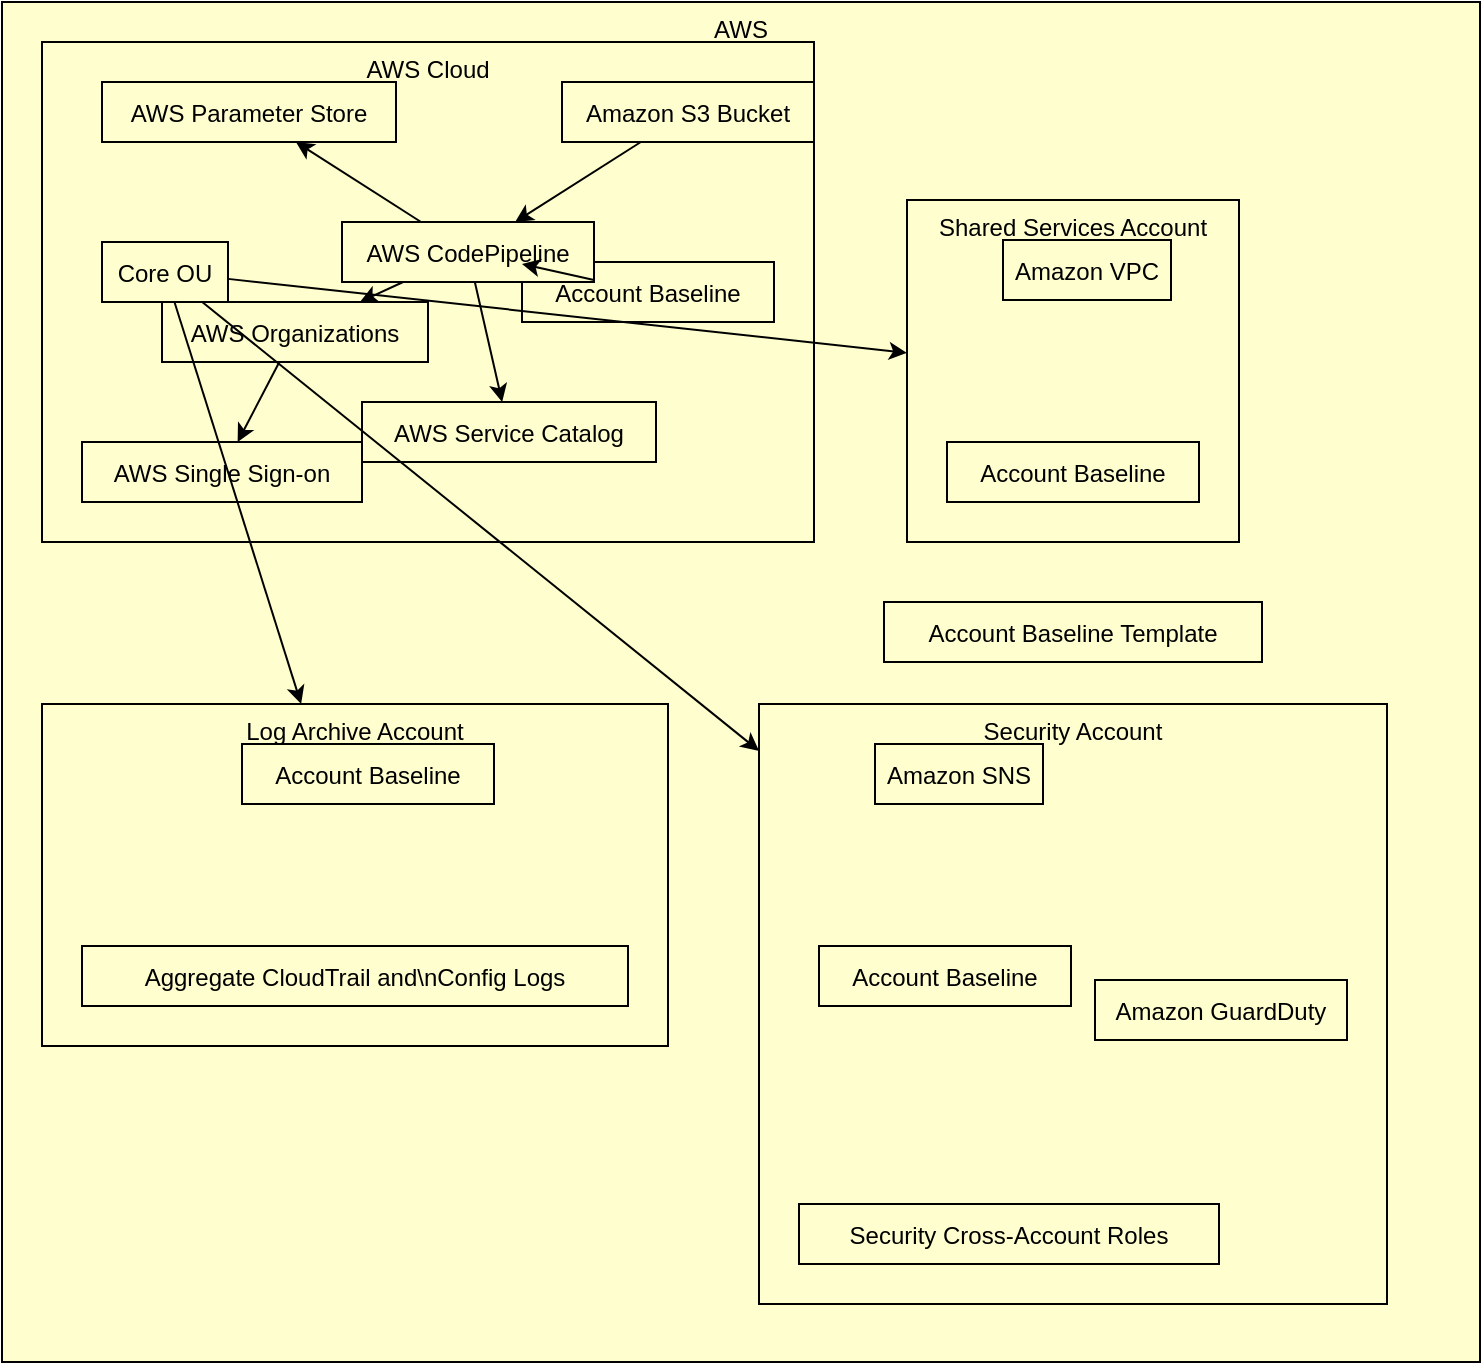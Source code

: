 <mxfile compressed="false" version="15.7.3" type="device">
  <diagram id="6b6baae2-78ff-44fd-9ae9-2e007d259ed1" name="Page-1">
    <mxGraphModel dx="3424" dy="1513" grid="1" gridSize="10" guides="1" tooltips="1" connect="1" arrows="1" fold="1" page="1" pageScale="1" pageWidth="850" pageHeight="1100" math="0" shadow="0">
      <root>
        <mxCell id="0" />
        <mxCell id="1" parent="0" />
        <UserObject label="AWS" id="8c91b940_aed6_4b3e_a5d9_d2454f56bb91">
          <mxCell style="fillColor=#fefece;verticalAlign=top" parent="1" vertex="1">
            <mxGeometry x="-290" width="739" height="680" as="geometry" />
          </mxCell>
        </UserObject>
        <UserObject label="Shared Services Account" link="children/shared-services-account/index.html" id="dd9ac9db_973d_4c50_bf81_9d2d35f4179d">
          <mxCell style="fillColor=#fefece;verticalAlign=top" parent="8c91b940_aed6_4b3e_a5d9_d2454f56bb91" vertex="1">
            <mxGeometry x="452.5" y="99" width="166" height="171" as="geometry" />
          </mxCell>
        </UserObject>
        <UserObject label="Account Baseline" link="children/shared-services-account/children/account-baseline/index.html" id="b482c930_33fc_4a3c_85de_7849c63831e6">
          <mxCell style="fillColor=#fefece" parent="dd9ac9db_973d_4c50_bf81_9d2d35f4179d" vertex="1">
            <mxGeometry x="20" y="121" width="126" height="30" as="geometry" />
          </mxCell>
        </UserObject>
        <UserObject label="Amazon VPC" link="children/shared-services-account/children/vpc/index.html" id="8a548389_58a1_4a49_a206_d59755dccc01">
          <mxCell style="fillColor=#fefece" parent="dd9ac9db_973d_4c50_bf81_9d2d35f4179d" vertex="1">
            <mxGeometry x="48" y="20" width="84" height="30" as="geometry" />
          </mxCell>
        </UserObject>
        <UserObject label="Account Baseline Template" link="children/account-baseline-template/index.html" id="ca9f1cf7_de8e_44a7_90ae_79598c735e1d">
          <mxCell style="fillColor=#fefece" parent="8c91b940_aed6_4b3e_a5d9_d2454f56bb91" vertex="1">
            <mxGeometry x="441" y="300" width="189" height="30" as="geometry" />
          </mxCell>
        </UserObject>
        <UserObject label="Log Archive Account" link="children/log-archive-account/index.html" id="00e759f1_9770_4c8a_88c8_f006d0abfb57">
          <mxCell style="fillColor=#fefece;verticalAlign=top" parent="8c91b940_aed6_4b3e_a5d9_d2454f56bb91" vertex="1">
            <mxGeometry x="20" y="351" width="313" height="171" as="geometry" />
          </mxCell>
        </UserObject>
        <UserObject label="Account Baseline" link="children/log-archive-account/children/account-baseline/index.html" id="5e23d4ad_28ed_4e8f_9c63_639434519c87">
          <mxCell style="fillColor=#fefece" parent="00e759f1_9770_4c8a_88c8_f006d0abfb57" vertex="1">
            <mxGeometry x="100" y="20" width="126" height="30" as="geometry" />
          </mxCell>
        </UserObject>
        <UserObject label="Aggregate CloudTrail and\nConfig Logs" link="children/log-archive-account/children/logs/index.html" id="9d48db7d_be95_4297_8b0b_6afb1a0be86e">
          <mxCell style="fillColor=#fefece" parent="00e759f1_9770_4c8a_88c8_f006d0abfb57" vertex="1">
            <mxGeometry x="20" y="121" width="273" height="30" as="geometry" />
          </mxCell>
        </UserObject>
        <UserObject label="Security Account" link="children/security-account/index.html" id="6b2263d1_219d_4e64_9ecf_809a5c0b2649">
          <mxCell style="fillColor=#fefece;verticalAlign=top" parent="8c91b940_aed6_4b3e_a5d9_d2454f56bb91" vertex="1">
            <mxGeometry x="378.5" y="351" width="314" height="300" as="geometry" />
          </mxCell>
        </UserObject>
        <UserObject label="Amazon SNS" link="children/security-account/children/sns/index.html" id="df0dfcbe_0186_46ca_b77e_7562177baca5">
          <mxCell style="fillColor=#fefece" parent="6b2263d1_219d_4e64_9ecf_809a5c0b2649" vertex="1">
            <mxGeometry x="58" y="20" width="84" height="30" as="geometry" />
          </mxCell>
        </UserObject>
        <UserObject label="Amazon GuardDuty" link="children/security-account/children/guard-duty/index.html" id="3e23ece2_57ca_4d38_b6fd_78be1ebcd4ff">
          <mxCell style="fillColor=#fefece" parent="6b2263d1_219d_4e64_9ecf_809a5c0b2649" vertex="1">
            <mxGeometry x="168" y="138" width="126" height="30" as="geometry" />
          </mxCell>
        </UserObject>
        <UserObject label="Security Cross-Account Roles" link="children/security-account/children/roles/index.html" id="404c93fe_8c7f_46c7_84c9_f19cb3e87132">
          <mxCell style="fillColor=#fefece" parent="6b2263d1_219d_4e64_9ecf_809a5c0b2649" vertex="1">
            <mxGeometry x="20" y="250" width="210" height="30" as="geometry" />
          </mxCell>
        </UserObject>
        <UserObject label="Account Baseline" link="children/security-account/children/account-baseline/index.html" id="f0487117_9eb4_4070_a452_f858cec6639b">
          <mxCell style="fillColor=#fefece" parent="6b2263d1_219d_4e64_9ecf_809a5c0b2649" vertex="1">
            <mxGeometry x="30" y="121" width="126" height="30" as="geometry" />
          </mxCell>
        </UserObject>
        <UserObject label="AWS Cloud" link="children/cloud/index.html" id="9d8050f6_c1ce_43eb_8672_c7f0b13ef910">
          <mxCell style="fillColor=#fefece;verticalAlign=top" parent="8c91b940_aed6_4b3e_a5d9_d2454f56bb91" vertex="1">
            <mxGeometry x="20" y="20" width="386" height="250" as="geometry" />
          </mxCell>
        </UserObject>
        <UserObject label="Account Baseline" link="children/cloud/children/account-baseline/index.html" id="b9f73aee_bc0a_458a_aef0_e7a94b9842c9">
          <mxCell style="fillColor=#fefece" parent="9d8050f6_c1ce_43eb_8672_c7f0b13ef910" vertex="1">
            <mxGeometry x="240" y="110" width="126" height="30" as="geometry" />
          </mxCell>
        </UserObject>
        <UserObject label="AWS Single Sign-on" link="children/cloud/children/sso/index.html" id="7725909b_620f_4eeb_9f6a_53e930650d6c">
          <mxCell style="fillColor=#fefece" parent="9d8050f6_c1ce_43eb_8672_c7f0b13ef910" vertex="1">
            <mxGeometry x="20" y="200" width="140" height="30" as="geometry" />
          </mxCell>
        </UserObject>
        <UserObject label="AWS Service Catalog" link="children/cloud/children/service-catalog/index.html" id="f087db8d_4367_44e3_824a_7cbe98cf304c">
          <mxCell style="fillColor=#fefece" parent="9d8050f6_c1ce_43eb_8672_c7f0b13ef910" vertex="1">
            <mxGeometry x="160" y="180" width="147" height="30" as="geometry" />
          </mxCell>
        </UserObject>
        <UserObject label="Core OU" link="children/cloud/children/core-ou/index.html" id="f36c09c8_a943_4732_96b3_d8d8e338f65e">
          <mxCell style="fillColor=#fefece" parent="9d8050f6_c1ce_43eb_8672_c7f0b13ef910" vertex="1">
            <mxGeometry x="30" y="100" width="63" height="30" as="geometry" />
          </mxCell>
        </UserObject>
        <UserObject label="AWS Organizations" link="children/cloud/children/organizations/index.html" id="111acbdb_446c_4ff5_aaa6_0672e96f4eb4">
          <mxCell style="fillColor=#fefece" parent="9d8050f6_c1ce_43eb_8672_c7f0b13ef910" vertex="1">
            <mxGeometry x="60" y="130" width="133" height="30" as="geometry" />
          </mxCell>
        </UserObject>
        <UserObject label="AWS CodePipeline" link="children/cloud/children/code-pipeline/index.html" id="ffc6c272_14ea_4dc4_be63_74a2a4b4536e">
          <mxCell style="fillColor=#fefece" parent="9d8050f6_c1ce_43eb_8672_c7f0b13ef910" vertex="1">
            <mxGeometry x="150" y="90" width="126" height="30" as="geometry" />
          </mxCell>
        </UserObject>
        <UserObject label="AWS Parameter Store" link="children/cloud/children/parameter-store/index.html" id="1e468805_a5d4_4c59_a887_f6dc3acb2388">
          <mxCell style="fillColor=#fefece" parent="9d8050f6_c1ce_43eb_8672_c7f0b13ef910" vertex="1">
            <mxGeometry x="30" y="20" width="147" height="30" as="geometry" />
          </mxCell>
        </UserObject>
        <UserObject label="Amazon S3 Bucket" link="children/cloud/children/s3-bucket/index.html" id="6bb9761f_8ef6_4c15_8eab_5344bb2e0557">
          <mxCell style="fillColor=#fefece" parent="9d8050f6_c1ce_43eb_8672_c7f0b13ef910" vertex="1">
            <mxGeometry x="260" y="20" width="126" height="30" as="geometry" />
          </mxCell>
        </UserObject>
        <UserObject id="5">
          <mxCell style="strokeColor=#000000;noEdgeStyle=1;" parent="9d8050f6_c1ce_43eb_8672_c7f0b13ef910" source="111acbdb_446c_4ff5_aaa6_0672e96f4eb4" target="7725909b_620f_4eeb_9f6a_53e930650d6c" edge="1">
            <mxGeometry relative="1" as="geometry" />
          </mxCell>
        </UserObject>
        <UserObject id="6">
          <mxCell style="strokeColor=#000000;noEdgeStyle=1;" parent="9d8050f6_c1ce_43eb_8672_c7f0b13ef910" source="111acbdb_446c_4ff5_aaa6_0672e96f4eb4" target="f36c09c8_a943_4732_96b3_d8d8e338f65e" edge="1">
            <mxGeometry relative="1" as="geometry" />
          </mxCell>
        </UserObject>
        <UserObject id="7">
          <mxCell style="strokeColor=#000000;noEdgeStyle=1;" parent="9d8050f6_c1ce_43eb_8672_c7f0b13ef910" source="ffc6c272_14ea_4dc4_be63_74a2a4b4536e" target="f087db8d_4367_44e3_824a_7cbe98cf304c" edge="1">
            <mxGeometry relative="1" as="geometry" />
          </mxCell>
        </UserObject>
        <UserObject id="8">
          <mxCell style="strokeColor=#000000;noEdgeStyle=1;" parent="9d8050f6_c1ce_43eb_8672_c7f0b13ef910" source="ffc6c272_14ea_4dc4_be63_74a2a4b4536e" target="1e468805_a5d4_4c59_a887_f6dc3acb2388" edge="1">
            <mxGeometry relative="1" as="geometry" />
          </mxCell>
        </UserObject>
        <UserObject id="9">
          <mxCell style="strokeColor=#000000;noEdgeStyle=1;" parent="9d8050f6_c1ce_43eb_8672_c7f0b13ef910" source="ffc6c272_14ea_4dc4_be63_74a2a4b4536e" target="111acbdb_446c_4ff5_aaa6_0672e96f4eb4" edge="1">
            <mxGeometry relative="1" as="geometry" />
          </mxCell>
        </UserObject>
        <UserObject id="10">
          <mxCell style="strokeColor=#000000;noEdgeStyle=1;" parent="9d8050f6_c1ce_43eb_8672_c7f0b13ef910" source="ffc6c272_14ea_4dc4_be63_74a2a4b4536e" target="b9f73aee_bc0a_458a_aef0_e7a94b9842c9" edge="1">
            <mxGeometry relative="1" as="geometry" />
          </mxCell>
        </UserObject>
        <UserObject id="11">
          <mxCell style="strokeColor=#000000;noEdgeStyle=1;" parent="9d8050f6_c1ce_43eb_8672_c7f0b13ef910" source="6bb9761f_8ef6_4c15_8eab_5344bb2e0557" target="ffc6c272_14ea_4dc4_be63_74a2a4b4536e" edge="1">
            <mxGeometry relative="1" as="geometry" />
          </mxCell>
        </UserObject>
        <UserObject id="2">
          <mxCell style="strokeColor=#000000" parent="8c91b940_aed6_4b3e_a5d9_d2454f56bb91" source="f36c09c8_a943_4732_96b3_d8d8e338f65e" target="00e759f1_9770_4c8a_88c8_f006d0abfb57" edge="1">
            <mxGeometry relative="1" as="geometry" />
          </mxCell>
        </UserObject>
        <UserObject id="3">
          <mxCell style="strokeColor=#000000" parent="8c91b940_aed6_4b3e_a5d9_d2454f56bb91" source="f36c09c8_a943_4732_96b3_d8d8e338f65e" target="dd9ac9db_973d_4c50_bf81_9d2d35f4179d" edge="1">
            <mxGeometry relative="1" as="geometry" />
          </mxCell>
        </UserObject>
        <UserObject id="4">
          <mxCell style="strokeColor=#000000" parent="8c91b940_aed6_4b3e_a5d9_d2454f56bb91" source="f36c09c8_a943_4732_96b3_d8d8e338f65e" target="6b2263d1_219d_4e64_9ecf_809a5c0b2649" edge="1">
            <mxGeometry relative="1" as="geometry" />
          </mxCell>
        </UserObject>
      </root>
    </mxGraphModel>
  </diagram>
</mxfile>
